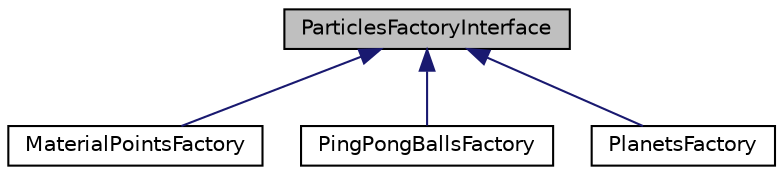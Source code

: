 digraph "ParticlesFactoryInterface"
{
  edge [fontname="Helvetica",fontsize="10",labelfontname="Helvetica",labelfontsize="10"];
  node [fontname="Helvetica",fontsize="10",shape=record];
  Node0 [label="ParticlesFactoryInterface",height=0.2,width=0.4,color="black", fillcolor="grey75", style="filled", fontcolor="black"];
  Node0 -> Node1 [dir="back",color="midnightblue",fontsize="10",style="solid",fontname="Helvetica"];
  Node1 [label="MaterialPointsFactory",height=0.2,width=0.4,color="black", fillcolor="white", style="filled",URL="$class_material_points_factory.html",tooltip="Factory for material points. "];
  Node0 -> Node2 [dir="back",color="midnightblue",fontsize="10",style="solid",fontname="Helvetica"];
  Node2 [label="PingPongBallsFactory",height=0.2,width=0.4,color="black", fillcolor="white", style="filled",URL="$class_ping_pong_balls_factory.html",tooltip="Factory for ping-pong balls. "];
  Node0 -> Node3 [dir="back",color="midnightblue",fontsize="10",style="solid",fontname="Helvetica"];
  Node3 [label="PlanetsFactory",height=0.2,width=0.4,color="black", fillcolor="white", style="filled",URL="$class_planets_factory.html",tooltip="Factory for planet simulations. "];
}

